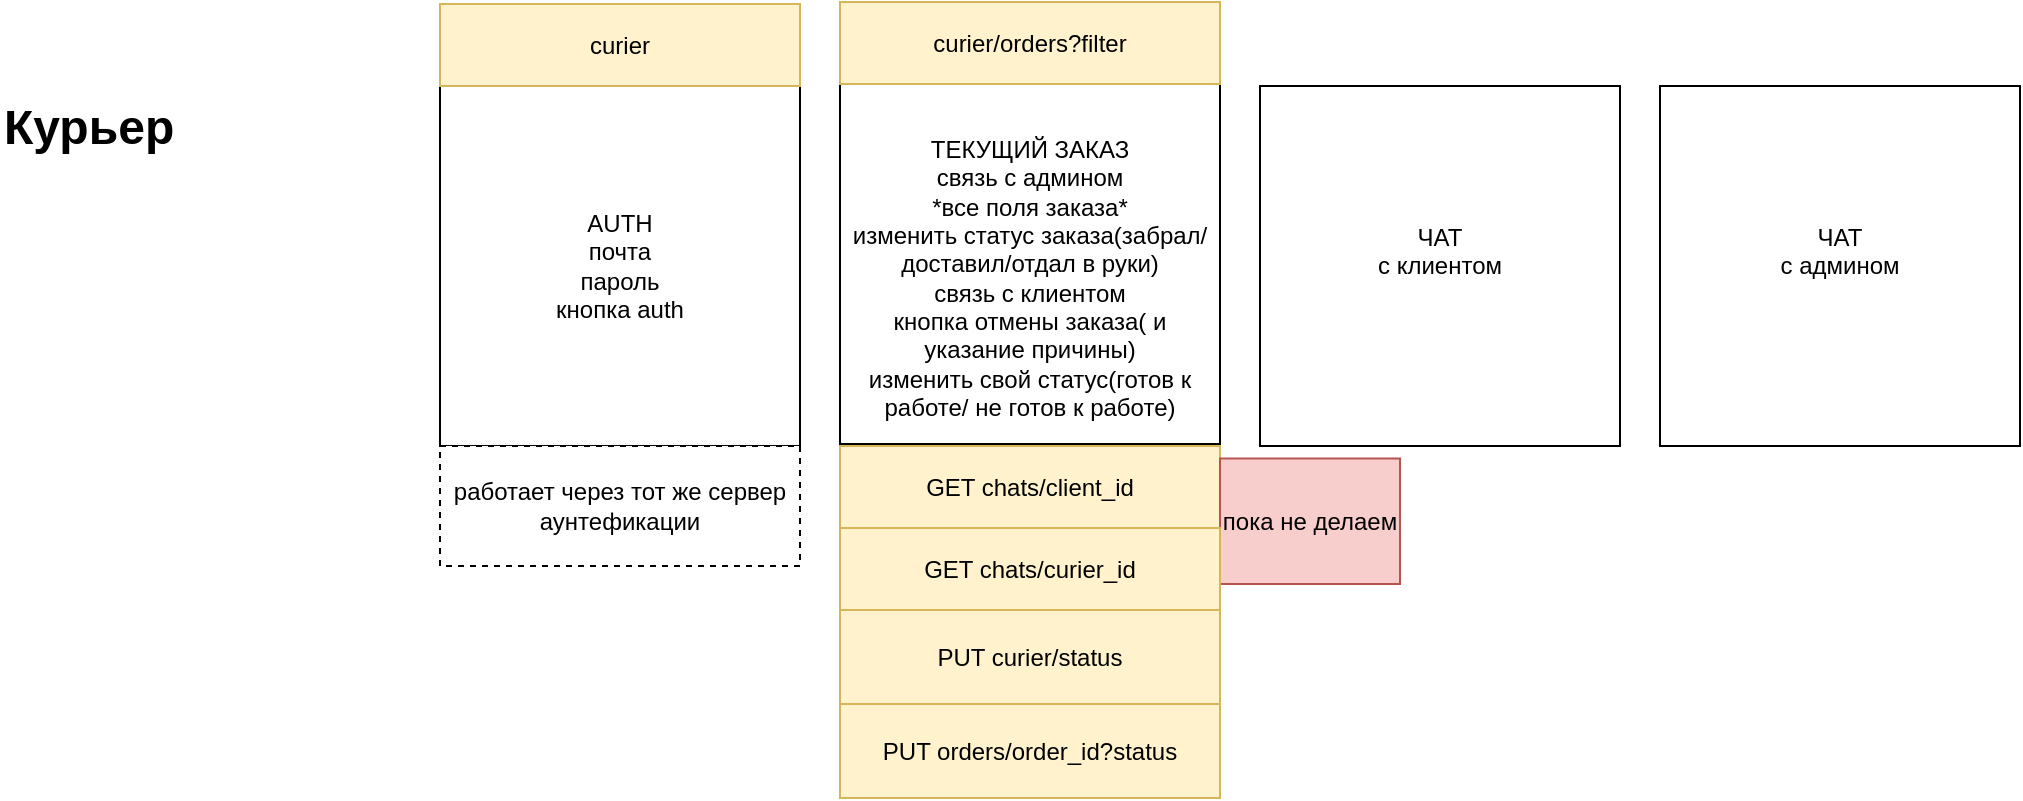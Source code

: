 <mxfile version="24.1.0" type="device">
  <diagram name="Страница — 1" id="XDdJCOj5BgrIff6nonp3">
    <mxGraphModel dx="2198" dy="1094" grid="1" gridSize="10" guides="1" tooltips="1" connect="1" arrows="1" fold="1" page="1" pageScale="1" pageWidth="650" pageHeight="200" math="0" shadow="0">
      <root>
        <mxCell id="0" />
        <mxCell id="1" parent="0" />
        <mxCell id="ga1eZ9HjU4N5ib0OzfGF-16" value="&lt;h1 style=&quot;margin-top: 0px;&quot;&gt;Курьер&lt;/h1&gt;" style="text;html=1;whiteSpace=wrap;overflow=hidden;rounded=0;" parent="1" vertex="1">
          <mxGeometry x="-610" y="-149" width="180" height="120" as="geometry" />
        </mxCell>
        <mxCell id="ga1eZ9HjU4N5ib0OzfGF-17" value="&lt;div&gt;&lt;br&gt;&lt;/div&gt;ТЕКУЩИЙ ЗАКАЗ&lt;div&gt;связь с админом&lt;br&gt;&lt;div&gt;*все поля заказа*&lt;/div&gt;&lt;div&gt;изменить статус заказа(забрал/доставил/отдал в руки)&lt;/div&gt;&lt;div&gt;связь с клиентом&lt;/div&gt;&lt;div&gt;кнопка отмены заказа( и указание причины)&lt;/div&gt;&lt;div&gt;изменить свой статус(готов к работе/ не готов к работе)&lt;/div&gt;&lt;/div&gt;" style="rounded=0;whiteSpace=wrap;html=1;" parent="1" vertex="1">
          <mxGeometry x="-190" y="-150" width="190" height="180" as="geometry" />
        </mxCell>
        <mxCell id="ga1eZ9HjU4N5ib0OzfGF-18" value="ЧАТ&lt;div&gt;с клиентом&lt;/div&gt;&lt;div&gt;&lt;br&gt;&lt;/div&gt;" style="rounded=0;whiteSpace=wrap;html=1;" parent="1" vertex="1">
          <mxGeometry x="20" y="-149" width="180" height="180" as="geometry" />
        </mxCell>
        <mxCell id="ga1eZ9HjU4N5ib0OzfGF-26" value="AUTH&lt;div&gt;почта&lt;/div&gt;&lt;div&gt;пароль&lt;/div&gt;&lt;div&gt;кнопка auth&lt;br&gt;&lt;/div&gt;" style="rounded=0;whiteSpace=wrap;html=1;" parent="1" vertex="1">
          <mxGeometry x="-390" y="-149" width="180" height="180" as="geometry" />
        </mxCell>
        <mxCell id="ga1eZ9HjU4N5ib0OzfGF-36" value="ЧАТ&lt;div&gt;с админом&lt;/div&gt;&lt;div&gt;&lt;br&gt;&lt;/div&gt;" style="rounded=0;whiteSpace=wrap;html=1;" parent="1" vertex="1">
          <mxGeometry x="220" y="-149" width="180" height="180" as="geometry" />
        </mxCell>
        <mxCell id="Vo2AhKAFezC1k_RzdGDW-3" value="работает через тот же сервер аунтефикации" style="rounded=0;whiteSpace=wrap;html=1;dashed=1;" parent="1" vertex="1">
          <mxGeometry x="-390" y="31" width="180" height="60" as="geometry" />
        </mxCell>
        <mxCell id="Vo2AhKAFezC1k_RzdGDW-4" value="curier" style="rounded=0;whiteSpace=wrap;html=1;fillColor=#fff2cc;strokeColor=#d6b656;" parent="1" vertex="1">
          <mxGeometry x="-390" y="-190" width="180" height="41" as="geometry" />
        </mxCell>
        <mxCell id="Vo2AhKAFezC1k_RzdGDW-5" value="curier/orders?filter" style="rounded=0;whiteSpace=wrap;html=1;fillColor=#fff2cc;strokeColor=#d6b656;" parent="1" vertex="1">
          <mxGeometry x="-190" y="-191" width="190" height="41" as="geometry" />
        </mxCell>
        <mxCell id="Vo2AhKAFezC1k_RzdGDW-9" value="GET chats/client_id" style="rounded=0;whiteSpace=wrap;html=1;fillColor=#fff2cc;strokeColor=#d6b656;" parent="1" vertex="1">
          <mxGeometry x="-190" y="31" width="190" height="41" as="geometry" />
        </mxCell>
        <mxCell id="Vo2AhKAFezC1k_RzdGDW-10" value="пока не делаем" style="rounded=0;whiteSpace=wrap;html=1;fillColor=#f8cecc;strokeColor=#b85450;" parent="1" vertex="1">
          <mxGeometry y="37.25" width="90" height="62.75" as="geometry" />
        </mxCell>
        <mxCell id="Vo2AhKAFezC1k_RzdGDW-12" value="GET chats/curier_id" style="rounded=0;whiteSpace=wrap;html=1;fillColor=#fff2cc;strokeColor=#d6b656;" parent="1" vertex="1">
          <mxGeometry x="-190" y="72" width="190" height="41" as="geometry" />
        </mxCell>
        <mxCell id="Vo2AhKAFezC1k_RzdGDW-13" value="PUT curier/status" style="rounded=0;whiteSpace=wrap;html=1;fillColor=#fff2cc;strokeColor=#d6b656;" parent="1" vertex="1">
          <mxGeometry x="-190" y="113" width="190" height="47" as="geometry" />
        </mxCell>
        <mxCell id="Vo2AhKAFezC1k_RzdGDW-14" value="PUT orders/order_id?status" style="rounded=0;whiteSpace=wrap;html=1;fillColor=#fff2cc;strokeColor=#d6b656;" parent="1" vertex="1">
          <mxGeometry x="-190" y="160" width="190" height="47" as="geometry" />
        </mxCell>
      </root>
    </mxGraphModel>
  </diagram>
</mxfile>
